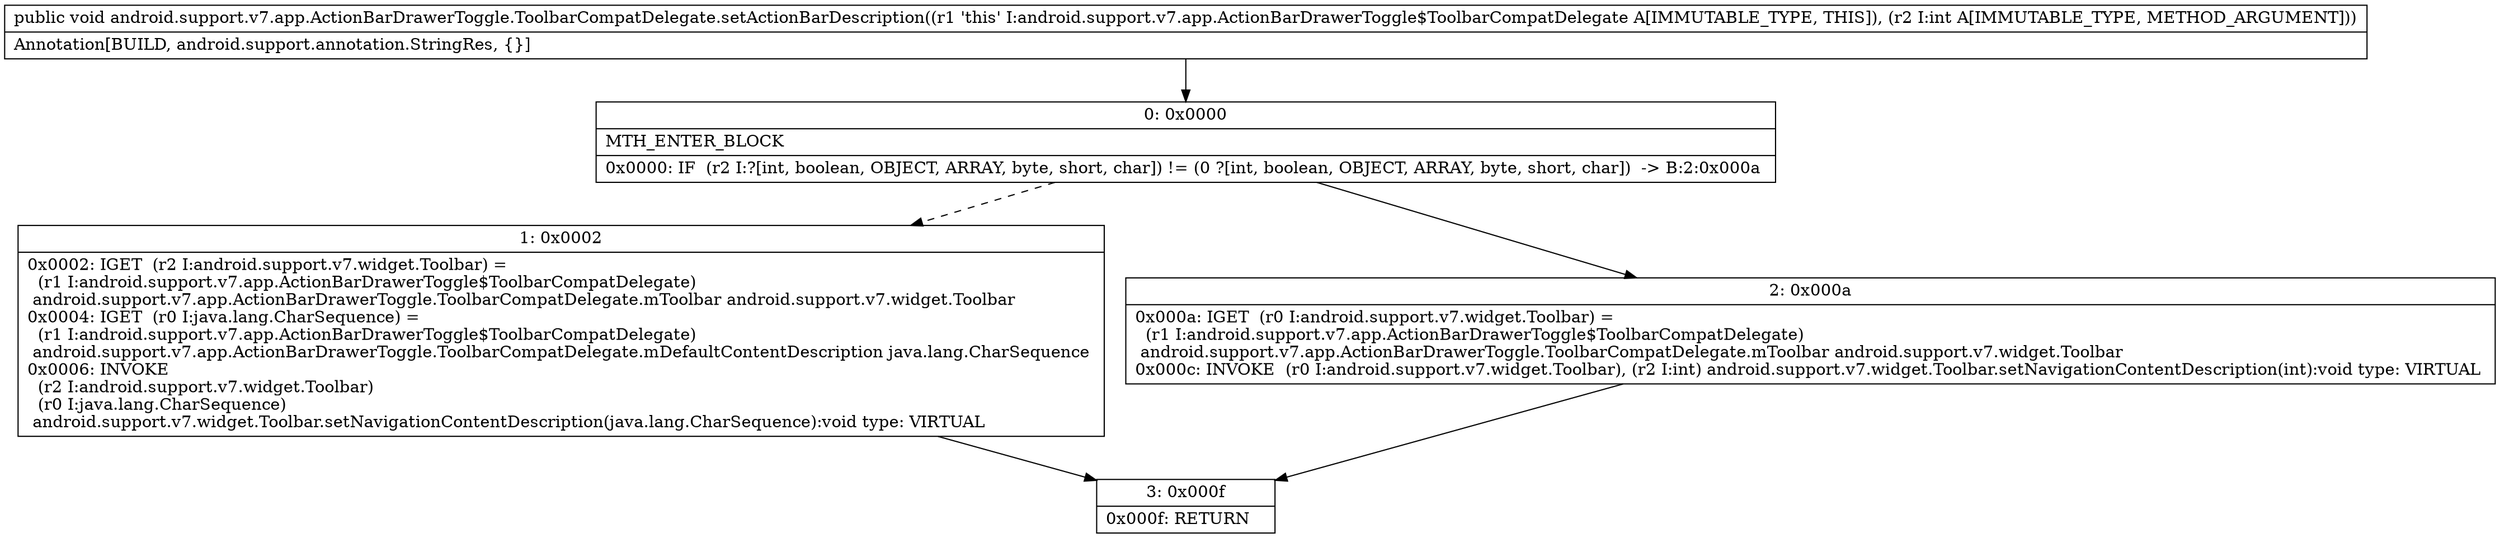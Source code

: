 digraph "CFG forandroid.support.v7.app.ActionBarDrawerToggle.ToolbarCompatDelegate.setActionBarDescription(I)V" {
Node_0 [shape=record,label="{0\:\ 0x0000|MTH_ENTER_BLOCK\l|0x0000: IF  (r2 I:?[int, boolean, OBJECT, ARRAY, byte, short, char]) != (0 ?[int, boolean, OBJECT, ARRAY, byte, short, char])  \-\> B:2:0x000a \l}"];
Node_1 [shape=record,label="{1\:\ 0x0002|0x0002: IGET  (r2 I:android.support.v7.widget.Toolbar) = \l  (r1 I:android.support.v7.app.ActionBarDrawerToggle$ToolbarCompatDelegate)\l android.support.v7.app.ActionBarDrawerToggle.ToolbarCompatDelegate.mToolbar android.support.v7.widget.Toolbar \l0x0004: IGET  (r0 I:java.lang.CharSequence) = \l  (r1 I:android.support.v7.app.ActionBarDrawerToggle$ToolbarCompatDelegate)\l android.support.v7.app.ActionBarDrawerToggle.ToolbarCompatDelegate.mDefaultContentDescription java.lang.CharSequence \l0x0006: INVOKE  \l  (r2 I:android.support.v7.widget.Toolbar)\l  (r0 I:java.lang.CharSequence)\l android.support.v7.widget.Toolbar.setNavigationContentDescription(java.lang.CharSequence):void type: VIRTUAL \l}"];
Node_2 [shape=record,label="{2\:\ 0x000a|0x000a: IGET  (r0 I:android.support.v7.widget.Toolbar) = \l  (r1 I:android.support.v7.app.ActionBarDrawerToggle$ToolbarCompatDelegate)\l android.support.v7.app.ActionBarDrawerToggle.ToolbarCompatDelegate.mToolbar android.support.v7.widget.Toolbar \l0x000c: INVOKE  (r0 I:android.support.v7.widget.Toolbar), (r2 I:int) android.support.v7.widget.Toolbar.setNavigationContentDescription(int):void type: VIRTUAL \l}"];
Node_3 [shape=record,label="{3\:\ 0x000f|0x000f: RETURN   \l}"];
MethodNode[shape=record,label="{public void android.support.v7.app.ActionBarDrawerToggle.ToolbarCompatDelegate.setActionBarDescription((r1 'this' I:android.support.v7.app.ActionBarDrawerToggle$ToolbarCompatDelegate A[IMMUTABLE_TYPE, THIS]), (r2 I:int A[IMMUTABLE_TYPE, METHOD_ARGUMENT]))  | Annotation[BUILD, android.support.annotation.StringRes, \{\}]\l}"];
MethodNode -> Node_0;
Node_0 -> Node_1[style=dashed];
Node_0 -> Node_2;
Node_1 -> Node_3;
Node_2 -> Node_3;
}

